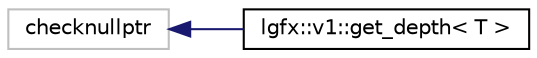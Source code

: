 digraph "Graphical Class Hierarchy"
{
 // LATEX_PDF_SIZE
  edge [fontname="Helvetica",fontsize="10",labelfontname="Helvetica",labelfontsize="10"];
  node [fontname="Helvetica",fontsize="10",shape=record];
  rankdir="LR";
  Node200 [label="checknullptr",height=0.2,width=0.4,color="grey75", fillcolor="white", style="filled",tooltip=" "];
  Node200 -> Node0 [dir="back",color="midnightblue",fontsize="10",style="solid",fontname="Helvetica"];
  Node0 [label="lgfx::v1::get_depth\< T \>",height=0.2,width=0.4,color="black", fillcolor="white", style="filled",URL="$da/d79/classlgfx_1_1v1_1_1get__depth.html",tooltip=" "];
}
